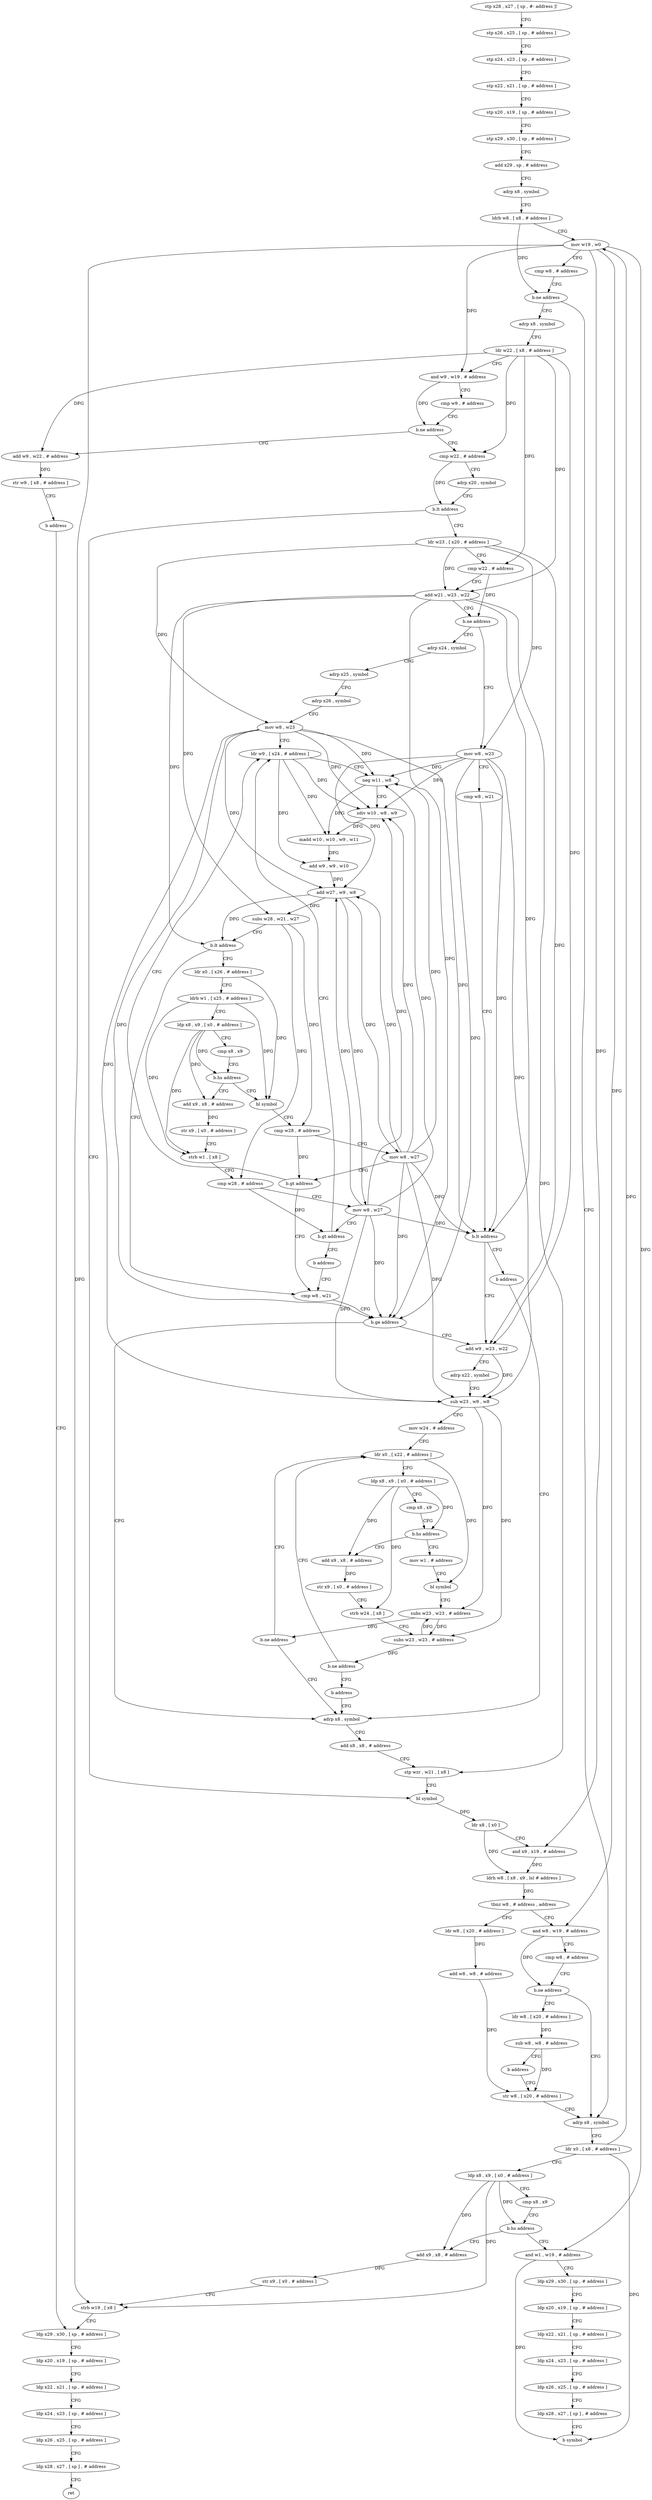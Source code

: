 digraph "func" {
"4215644" [label = "stp x28 , x27 , [ sp , #- address ]!" ]
"4215648" [label = "stp x26 , x25 , [ sp , # address ]" ]
"4215652" [label = "stp x24 , x23 , [ sp , # address ]" ]
"4215656" [label = "stp x22 , x21 , [ sp , # address ]" ]
"4215660" [label = "stp x20 , x19 , [ sp , # address ]" ]
"4215664" [label = "stp x29 , x30 , [ sp , # address ]" ]
"4215668" [label = "add x29 , sp , # address" ]
"4215672" [label = "adrp x8 , symbol" ]
"4215676" [label = "ldrb w8 , [ x8 , # address ]" ]
"4215680" [label = "mov w19 , w0" ]
"4215684" [label = "cmp w8 , # address" ]
"4215688" [label = "b.ne address" ]
"4216028" [label = "adrp x8 , symbol" ]
"4215692" [label = "adrp x8 , symbol" ]
"4216032" [label = "ldr x0 , [ x8 , # address ]" ]
"4216036" [label = "ldp x8 , x9 , [ x0 , # address ]" ]
"4216040" [label = "cmp x8 , x9" ]
"4216044" [label = "b.hs address" ]
"4216088" [label = "and w1 , w19 , # address" ]
"4216048" [label = "add x9 , x8 , # address" ]
"4215696" [label = "ldr w22 , [ x8 , # address ]" ]
"4215700" [label = "and w9 , w19 , # address" ]
"4215704" [label = "cmp w9 , # address" ]
"4215708" [label = "b.ne address" ]
"4215724" [label = "cmp w22 , # address" ]
"4215712" [label = "add w9 , w22 , # address" ]
"4216092" [label = "ldp x29 , x30 , [ sp , # address ]" ]
"4216096" [label = "ldp x20 , x19 , [ sp , # address ]" ]
"4216100" [label = "ldp x22 , x21 , [ sp , # address ]" ]
"4216104" [label = "ldp x24 , x23 , [ sp , # address ]" ]
"4216108" [label = "ldp x26 , x25 , [ sp , # address ]" ]
"4216112" [label = "ldp x28 , x27 , [ sp ] , # address" ]
"4216116" [label = "b symbol" ]
"4216052" [label = "str x9 , [ x0 , # address ]" ]
"4216056" [label = "strb w19 , [ x8 ]" ]
"4216060" [label = "ldp x29 , x30 , [ sp , # address ]" ]
"4215728" [label = "adrp x20 , symbol" ]
"4215732" [label = "b.lt address" ]
"4215972" [label = "bl symbol" ]
"4215736" [label = "ldr w23 , [ x20 , # address ]" ]
"4215716" [label = "str w9 , [ x8 , # address ]" ]
"4215720" [label = "b address" ]
"4215976" [label = "ldr x8 , [ x0 ]" ]
"4215980" [label = "and x9 , x19 , # address" ]
"4215984" [label = "ldrh w8 , [ x8 , x9 , lsl # address ]" ]
"4215988" [label = "tbnz w8 , # address , address" ]
"4216016" [label = "ldr w8 , [ x20 , # address ]" ]
"4215992" [label = "and w8 , w19 , # address" ]
"4215740" [label = "cmp w22 , # address" ]
"4215744" [label = "add w21 , w23 , w22" ]
"4215748" [label = "b.ne address" ]
"4215768" [label = "adrp x24 , symbol" ]
"4215752" [label = "mov w8 , w23" ]
"4216064" [label = "ldp x20 , x19 , [ sp , # address ]" ]
"4216068" [label = "ldp x22 , x21 , [ sp , # address ]" ]
"4216072" [label = "ldp x24 , x23 , [ sp , # address ]" ]
"4216076" [label = "ldp x26 , x25 , [ sp , # address ]" ]
"4216080" [label = "ldp x28 , x27 , [ sp ] , # address" ]
"4216084" [label = "ret" ]
"4216020" [label = "add w8 , w8 , # address" ]
"4216024" [label = "str w8 , [ x20 , # address ]" ]
"4215996" [label = "cmp w8 , # address" ]
"4216000" [label = "b.ne address" ]
"4216004" [label = "ldr w8 , [ x20 , # address ]" ]
"4215772" [label = "adrp x25 , symbol" ]
"4215776" [label = "adrp x26 , symbol" ]
"4215780" [label = "mov w8 , w23" ]
"4215784" [label = "ldr w9 , [ x24 , # address ]" ]
"4215756" [label = "cmp w8 , w21" ]
"4215760" [label = "b.lt address" ]
"4215888" [label = "add w9 , w23 , w22" ]
"4215764" [label = "b address" ]
"4216008" [label = "sub w8 , w8 , # address" ]
"4216012" [label = "b address" ]
"4215880" [label = "cmp w8 , w21" ]
"4215884" [label = "b.ge address" ]
"4215960" [label = "adrp x8 , symbol" ]
"4215816" [label = "ldr x0 , [ x26 , # address ]" ]
"4215820" [label = "ldrb w1 , [ x25 , # address ]" ]
"4215824" [label = "ldp x8 , x9 , [ x0 , # address ]" ]
"4215828" [label = "cmp x8 , x9" ]
"4215832" [label = "b.hs address" ]
"4215864" [label = "bl symbol" ]
"4215836" [label = "add x9 , x8 , # address" ]
"4215892" [label = "adrp x22 , symbol" ]
"4215896" [label = "sub w23 , w9 , w8" ]
"4215900" [label = "mov w24 , # address" ]
"4215904" [label = "ldr x0 , [ x22 , # address ]" ]
"4215964" [label = "add x8 , x8 , # address" ]
"4215968" [label = "stp wzr , w21 , [ x8 ]" ]
"4215868" [label = "cmp w28 , # address" ]
"4215872" [label = "mov w8 , w27" ]
"4215876" [label = "b.gt address" ]
"4215840" [label = "str x9 , [ x0 , # address ]" ]
"4215844" [label = "strb w1 , [ x8 ]" ]
"4215848" [label = "cmp w28 , # address" ]
"4215852" [label = "mov w8 , w27" ]
"4215856" [label = "b.gt address" ]
"4215860" [label = "b address" ]
"4215944" [label = "mov w1 , # address" ]
"4215948" [label = "bl symbol" ]
"4215952" [label = "subs w23 , w23 , # address" ]
"4215956" [label = "b.ne address" ]
"4215920" [label = "add x9 , x8 , # address" ]
"4215924" [label = "str x9 , [ x0 , # address ]" ]
"4215928" [label = "strb w24 , [ x8 ]" ]
"4215932" [label = "subs w23 , w23 , # address" ]
"4215936" [label = "b.ne address" ]
"4215940" [label = "b address" ]
"4215788" [label = "neg w11 , w8" ]
"4215792" [label = "sdiv w10 , w8 , w9" ]
"4215796" [label = "madd w10 , w10 , w9 , w11" ]
"4215800" [label = "add w9 , w9 , w10" ]
"4215804" [label = "add w27 , w9 , w8" ]
"4215808" [label = "subs w28 , w21 , w27" ]
"4215812" [label = "b.lt address" ]
"4215908" [label = "ldp x8 , x9 , [ x0 , # address ]" ]
"4215912" [label = "cmp x8 , x9" ]
"4215916" [label = "b.hs address" ]
"4215644" -> "4215648" [ label = "CFG" ]
"4215648" -> "4215652" [ label = "CFG" ]
"4215652" -> "4215656" [ label = "CFG" ]
"4215656" -> "4215660" [ label = "CFG" ]
"4215660" -> "4215664" [ label = "CFG" ]
"4215664" -> "4215668" [ label = "CFG" ]
"4215668" -> "4215672" [ label = "CFG" ]
"4215672" -> "4215676" [ label = "CFG" ]
"4215676" -> "4215680" [ label = "CFG" ]
"4215676" -> "4215688" [ label = "DFG" ]
"4215680" -> "4215684" [ label = "CFG" ]
"4215680" -> "4215700" [ label = "DFG" ]
"4215680" -> "4216088" [ label = "DFG" ]
"4215680" -> "4216056" [ label = "DFG" ]
"4215680" -> "4215980" [ label = "DFG" ]
"4215680" -> "4215992" [ label = "DFG" ]
"4215684" -> "4215688" [ label = "CFG" ]
"4215688" -> "4216028" [ label = "CFG" ]
"4215688" -> "4215692" [ label = "CFG" ]
"4216028" -> "4216032" [ label = "CFG" ]
"4215692" -> "4215696" [ label = "CFG" ]
"4216032" -> "4216036" [ label = "CFG" ]
"4216032" -> "4215680" [ label = "DFG" ]
"4216032" -> "4216116" [ label = "DFG" ]
"4216036" -> "4216040" [ label = "CFG" ]
"4216036" -> "4216044" [ label = "DFG" ]
"4216036" -> "4216048" [ label = "DFG" ]
"4216036" -> "4216056" [ label = "DFG" ]
"4216040" -> "4216044" [ label = "CFG" ]
"4216044" -> "4216088" [ label = "CFG" ]
"4216044" -> "4216048" [ label = "CFG" ]
"4216088" -> "4216092" [ label = "CFG" ]
"4216088" -> "4216116" [ label = "DFG" ]
"4216048" -> "4216052" [ label = "DFG" ]
"4215696" -> "4215700" [ label = "CFG" ]
"4215696" -> "4215724" [ label = "DFG" ]
"4215696" -> "4215712" [ label = "DFG" ]
"4215696" -> "4215740" [ label = "DFG" ]
"4215696" -> "4215744" [ label = "DFG" ]
"4215696" -> "4215888" [ label = "DFG" ]
"4215700" -> "4215704" [ label = "CFG" ]
"4215700" -> "4215708" [ label = "DFG" ]
"4215704" -> "4215708" [ label = "CFG" ]
"4215708" -> "4215724" [ label = "CFG" ]
"4215708" -> "4215712" [ label = "CFG" ]
"4215724" -> "4215728" [ label = "CFG" ]
"4215724" -> "4215732" [ label = "DFG" ]
"4215712" -> "4215716" [ label = "DFG" ]
"4216092" -> "4216096" [ label = "CFG" ]
"4216096" -> "4216100" [ label = "CFG" ]
"4216100" -> "4216104" [ label = "CFG" ]
"4216104" -> "4216108" [ label = "CFG" ]
"4216108" -> "4216112" [ label = "CFG" ]
"4216112" -> "4216116" [ label = "CFG" ]
"4216052" -> "4216056" [ label = "CFG" ]
"4216056" -> "4216060" [ label = "CFG" ]
"4216060" -> "4216064" [ label = "CFG" ]
"4215728" -> "4215732" [ label = "CFG" ]
"4215732" -> "4215972" [ label = "CFG" ]
"4215732" -> "4215736" [ label = "CFG" ]
"4215972" -> "4215976" [ label = "DFG" ]
"4215736" -> "4215740" [ label = "CFG" ]
"4215736" -> "4215744" [ label = "DFG" ]
"4215736" -> "4215780" [ label = "DFG" ]
"4215736" -> "4215752" [ label = "DFG" ]
"4215736" -> "4215888" [ label = "DFG" ]
"4215716" -> "4215720" [ label = "CFG" ]
"4215720" -> "4216060" [ label = "CFG" ]
"4215976" -> "4215980" [ label = "CFG" ]
"4215976" -> "4215984" [ label = "DFG" ]
"4215980" -> "4215984" [ label = "DFG" ]
"4215984" -> "4215988" [ label = "DFG" ]
"4215988" -> "4216016" [ label = "CFG" ]
"4215988" -> "4215992" [ label = "CFG" ]
"4216016" -> "4216020" [ label = "DFG" ]
"4215992" -> "4215996" [ label = "CFG" ]
"4215992" -> "4216000" [ label = "DFG" ]
"4215740" -> "4215744" [ label = "CFG" ]
"4215740" -> "4215748" [ label = "DFG" ]
"4215744" -> "4215748" [ label = "CFG" ]
"4215744" -> "4215760" [ label = "DFG" ]
"4215744" -> "4215808" [ label = "DFG" ]
"4215744" -> "4215812" [ label = "DFG" ]
"4215744" -> "4215884" [ label = "DFG" ]
"4215744" -> "4215968" [ label = "DFG" ]
"4215748" -> "4215768" [ label = "CFG" ]
"4215748" -> "4215752" [ label = "CFG" ]
"4215768" -> "4215772" [ label = "CFG" ]
"4215752" -> "4215756" [ label = "CFG" ]
"4215752" -> "4215760" [ label = "DFG" ]
"4215752" -> "4215788" [ label = "DFG" ]
"4215752" -> "4215792" [ label = "DFG" ]
"4215752" -> "4215804" [ label = "DFG" ]
"4215752" -> "4215896" [ label = "DFG" ]
"4215752" -> "4215884" [ label = "DFG" ]
"4216064" -> "4216068" [ label = "CFG" ]
"4216068" -> "4216072" [ label = "CFG" ]
"4216072" -> "4216076" [ label = "CFG" ]
"4216076" -> "4216080" [ label = "CFG" ]
"4216080" -> "4216084" [ label = "CFG" ]
"4216020" -> "4216024" [ label = "DFG" ]
"4216024" -> "4216028" [ label = "CFG" ]
"4215996" -> "4216000" [ label = "CFG" ]
"4216000" -> "4216028" [ label = "CFG" ]
"4216000" -> "4216004" [ label = "CFG" ]
"4216004" -> "4216008" [ label = "DFG" ]
"4215772" -> "4215776" [ label = "CFG" ]
"4215776" -> "4215780" [ label = "CFG" ]
"4215780" -> "4215784" [ label = "CFG" ]
"4215780" -> "4215760" [ label = "DFG" ]
"4215780" -> "4215788" [ label = "DFG" ]
"4215780" -> "4215792" [ label = "DFG" ]
"4215780" -> "4215804" [ label = "DFG" ]
"4215780" -> "4215896" [ label = "DFG" ]
"4215780" -> "4215884" [ label = "DFG" ]
"4215784" -> "4215788" [ label = "CFG" ]
"4215784" -> "4215792" [ label = "DFG" ]
"4215784" -> "4215796" [ label = "DFG" ]
"4215784" -> "4215800" [ label = "DFG" ]
"4215756" -> "4215760" [ label = "CFG" ]
"4215760" -> "4215888" [ label = "CFG" ]
"4215760" -> "4215764" [ label = "CFG" ]
"4215888" -> "4215892" [ label = "CFG" ]
"4215888" -> "4215896" [ label = "DFG" ]
"4215764" -> "4215960" [ label = "CFG" ]
"4216008" -> "4216012" [ label = "CFG" ]
"4216008" -> "4216024" [ label = "DFG" ]
"4216012" -> "4216024" [ label = "CFG" ]
"4215880" -> "4215884" [ label = "CFG" ]
"4215884" -> "4215960" [ label = "CFG" ]
"4215884" -> "4215888" [ label = "CFG" ]
"4215960" -> "4215964" [ label = "CFG" ]
"4215816" -> "4215820" [ label = "CFG" ]
"4215816" -> "4215864" [ label = "DFG" ]
"4215820" -> "4215824" [ label = "CFG" ]
"4215820" -> "4215864" [ label = "DFG" ]
"4215820" -> "4215844" [ label = "DFG" ]
"4215824" -> "4215828" [ label = "CFG" ]
"4215824" -> "4215832" [ label = "DFG" ]
"4215824" -> "4215836" [ label = "DFG" ]
"4215824" -> "4215844" [ label = "DFG" ]
"4215828" -> "4215832" [ label = "CFG" ]
"4215832" -> "4215864" [ label = "CFG" ]
"4215832" -> "4215836" [ label = "CFG" ]
"4215864" -> "4215868" [ label = "CFG" ]
"4215836" -> "4215840" [ label = "DFG" ]
"4215892" -> "4215896" [ label = "CFG" ]
"4215896" -> "4215900" [ label = "CFG" ]
"4215896" -> "4215952" [ label = "DFG" ]
"4215896" -> "4215932" [ label = "DFG" ]
"4215900" -> "4215904" [ label = "CFG" ]
"4215904" -> "4215908" [ label = "CFG" ]
"4215904" -> "4215948" [ label = "DFG" ]
"4215964" -> "4215968" [ label = "CFG" ]
"4215968" -> "4215972" [ label = "CFG" ]
"4215868" -> "4215872" [ label = "CFG" ]
"4215868" -> "4215876" [ label = "DFG" ]
"4215872" -> "4215876" [ label = "CFG" ]
"4215872" -> "4215788" [ label = "DFG" ]
"4215872" -> "4215804" [ label = "DFG" ]
"4215872" -> "4215896" [ label = "DFG" ]
"4215872" -> "4215760" [ label = "DFG" ]
"4215872" -> "4215792" [ label = "DFG" ]
"4215872" -> "4215884" [ label = "DFG" ]
"4215876" -> "4215784" [ label = "CFG" ]
"4215876" -> "4215880" [ label = "CFG" ]
"4215840" -> "4215844" [ label = "CFG" ]
"4215844" -> "4215848" [ label = "CFG" ]
"4215848" -> "4215852" [ label = "CFG" ]
"4215848" -> "4215856" [ label = "DFG" ]
"4215852" -> "4215856" [ label = "CFG" ]
"4215852" -> "4215788" [ label = "DFG" ]
"4215852" -> "4215804" [ label = "DFG" ]
"4215852" -> "4215896" [ label = "DFG" ]
"4215852" -> "4215760" [ label = "DFG" ]
"4215852" -> "4215792" [ label = "DFG" ]
"4215852" -> "4215884" [ label = "DFG" ]
"4215856" -> "4215784" [ label = "CFG" ]
"4215856" -> "4215860" [ label = "CFG" ]
"4215860" -> "4215880" [ label = "CFG" ]
"4215944" -> "4215948" [ label = "CFG" ]
"4215948" -> "4215952" [ label = "CFG" ]
"4215952" -> "4215956" [ label = "DFG" ]
"4215952" -> "4215932" [ label = "DFG" ]
"4215956" -> "4215904" [ label = "CFG" ]
"4215956" -> "4215960" [ label = "CFG" ]
"4215920" -> "4215924" [ label = "DFG" ]
"4215924" -> "4215928" [ label = "CFG" ]
"4215928" -> "4215932" [ label = "CFG" ]
"4215932" -> "4215936" [ label = "DFG" ]
"4215932" -> "4215952" [ label = "DFG" ]
"4215936" -> "4215904" [ label = "CFG" ]
"4215936" -> "4215940" [ label = "CFG" ]
"4215940" -> "4215960" [ label = "CFG" ]
"4215788" -> "4215792" [ label = "CFG" ]
"4215788" -> "4215796" [ label = "DFG" ]
"4215792" -> "4215796" [ label = "DFG" ]
"4215796" -> "4215800" [ label = "DFG" ]
"4215800" -> "4215804" [ label = "DFG" ]
"4215804" -> "4215808" [ label = "DFG" ]
"4215804" -> "4215812" [ label = "DFG" ]
"4215804" -> "4215872" [ label = "DFG" ]
"4215804" -> "4215852" [ label = "DFG" ]
"4215808" -> "4215812" [ label = "CFG" ]
"4215808" -> "4215868" [ label = "DFG" ]
"4215808" -> "4215848" [ label = "DFG" ]
"4215812" -> "4215880" [ label = "CFG" ]
"4215812" -> "4215816" [ label = "CFG" ]
"4215908" -> "4215912" [ label = "CFG" ]
"4215908" -> "4215916" [ label = "DFG" ]
"4215908" -> "4215920" [ label = "DFG" ]
"4215908" -> "4215928" [ label = "DFG" ]
"4215912" -> "4215916" [ label = "CFG" ]
"4215916" -> "4215944" [ label = "CFG" ]
"4215916" -> "4215920" [ label = "CFG" ]
}
